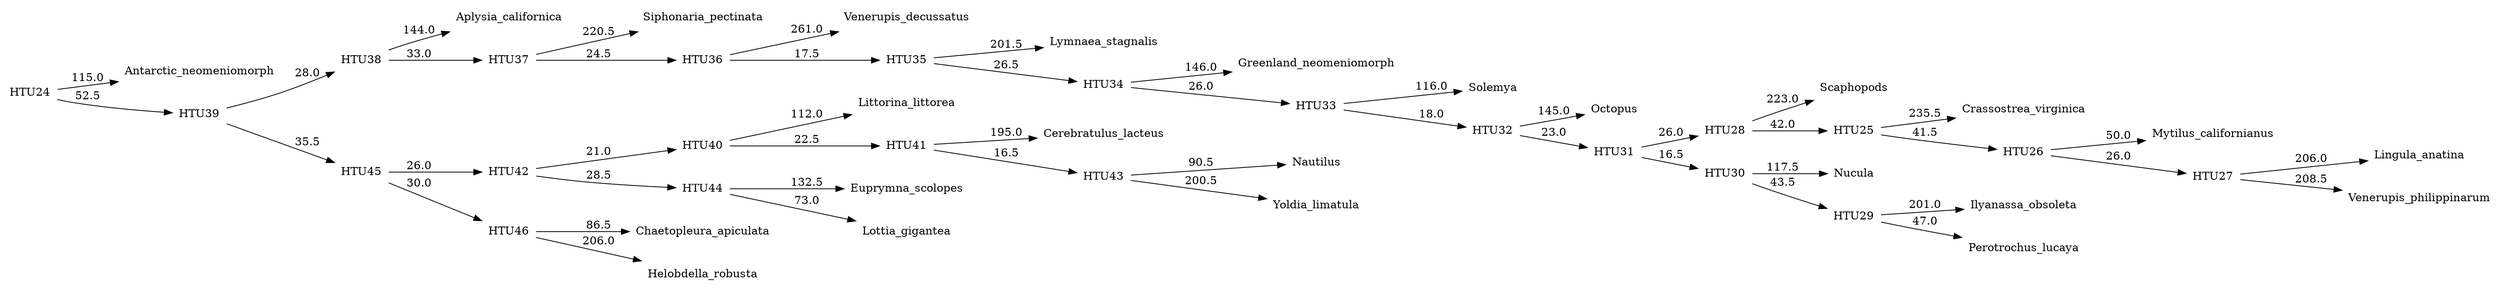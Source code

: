 digraph G {
	rankdir = LR;	node [ shape = none];

    0 [label=Antarctic_neomeniomorph];
    1 [label=Aplysia_californica];
    2 [label=Cerebratulus_lacteus];
    3 [label=Chaetopleura_apiculata];
    4 [label=Crassostrea_virginica];
    5 [label=Euprymna_scolopes];
    6 [label=Greenland_neomeniomorph];
    7 [label=Helobdella_robusta];
    8 [label=Ilyanassa_obsoleta];
    9 [label=Lingula_anatina];
    10 [label=Littorina_littorea];
    11 [label=Lottia_gigantea];
    12 [label=Lymnaea_stagnalis];
    13 [label=Mytilus_californianus];
    14 [label=Nautilus];
    15 [label=Nucula];
    16 [label=Octopus];
    17 [label=Perotrochus_lucaya];
    18 [label=Scaphopods];
    19 [label=Siphonaria_pectinata];
    20 [label=Solemya];
    21 [label=Venerupis_decussatus];
    22 [label=Venerupis_philippinarum];
    23 [label=Yoldia_limatula];
    24 [label=HTU24];
    25 [label=HTU25];
    26 [label=HTU26];
    27 [label=HTU27];
    28 [label=HTU28];
    29 [label=HTU29];
    30 [label=HTU30];
    31 [label=HTU31];
    32 [label=HTU32];
    33 [label=HTU33];
    34 [label=HTU34];
    35 [label=HTU35];
    36 [label=HTU36];
    37 [label=HTU37];
    38 [label=HTU38];
    39 [label=HTU39];
    40 [label=HTU40];
    41 [label=HTU41];
    42 [label=HTU42];
    43 [label=HTU43];
    44 [label=HTU44];
    45 [label=HTU45];
    46 [label=HTU46];
    24 -> 0 [label=115.0];
    24 -> 39 [label=52.5];
    25 -> 4 [label=235.5];
    25 -> 26 [label=41.5];
    26 -> 13 [label=50.0];
    26 -> 27 [label=26.0];
    27 -> 9 [label=206.0];
    27 -> 22 [label=208.5];
    28 -> 18 [label=223.0];
    28 -> 25 [label=42.0];
    29 -> 8 [label=201.0];
    29 -> 17 [label=47.0];
    30 -> 15 [label=117.5];
    30 -> 29 [label=43.5];
    31 -> 28 [label=26.0];
    31 -> 30 [label=16.5];
    32 -> 16 [label=145.0];
    32 -> 31 [label=23.0];
    33 -> 20 [label=116.0];
    33 -> 32 [label=18.0];
    34 -> 6 [label=146.0];
    34 -> 33 [label=26.0];
    35 -> 12 [label=201.5];
    35 -> 34 [label=26.5];
    36 -> 21 [label=261.0];
    36 -> 35 [label=17.5];
    37 -> 19 [label=220.5];
    37 -> 36 [label=24.5];
    38 -> 1 [label=144.0];
    38 -> 37 [label=33.0];
    39 -> 38 [label=28.0];
    39 -> 45 [label=35.5];
    40 -> 10 [label=112.0];
    40 -> 41 [label=22.5];
    41 -> 2 [label=195.0];
    41 -> 43 [label=16.5];
    42 -> 40 [label=21.0];
    42 -> 44 [label=28.5];
    43 -> 14 [label=90.5];
    43 -> 23 [label=200.5];
    44 -> 5 [label=132.5];
    44 -> 11 [label=73.0];
    45 -> 42 [label=26.0];
    45 -> 46 [label=30.0];
    46 -> 3 [label=86.5];
    46 -> 7 [label=206.0];
}
//1784.0
digraph G {
	rankdir = LR;	node [ shape = none];

    0 [label=Antarctic_neomeniomorph];
    1 [label=Aplysia_californica];
    2 [label=Cerebratulus_lacteus];
    3 [label=Chaetopleura_apiculata];
    4 [label=Crassostrea_virginica];
    5 [label=Euprymna_scolopes];
    6 [label=Greenland_neomeniomorph];
    7 [label=Helobdella_robusta];
    8 [label=Ilyanassa_obsoleta];
    9 [label=Lingula_anatina];
    10 [label=Littorina_littorea];
    11 [label=Lottia_gigantea];
    12 [label=Lymnaea_stagnalis];
    13 [label=Mytilus_californianus];
    14 [label=Nautilus];
    15 [label=Nucula];
    16 [label=Octopus];
    17 [label=Perotrochus_lucaya];
    18 [label=Scaphopods];
    19 [label=Siphonaria_pectinata];
    20 [label=Solemya];
    21 [label=Venerupis_decussatus];
    22 [label=Venerupis_philippinarum];
    23 [label=Yoldia_limatula];
    24 [label=HTU24];
    25 [label=HTU25];
    26 [label=HTU26];
    27 [label=HTU27];
    28 [label=HTU28];
    29 [label=HTU29];
    30 [label=HTU30];
    31 [label=HTU31];
    32 [label=HTU32];
    33 [label=HTU33];
    34 [label=HTU34];
    35 [label=HTU35];
    36 [label=HTU36];
    37 [label=HTU37];
    38 [label=HTU38];
    39 [label=HTU39];
    40 [label=HTU40];
    41 [label=HTU41];
    42 [label=HTU42];
    43 [label=HTU43];
    44 [label=HTU44];
    45 [label=HTU45];
    46 [label=HTU46];
    24 -> 0 [label=115.0];
    24 -> 40 [label=54.5];
    25 -> 4 [label=235.5];
    25 -> 26 [label=41.5];
    26 -> 13 [label=50.0];
    26 -> 27 [label=26.0];
    27 -> 9 [label=206.0];
    27 -> 22 [label=208.5];
    28 -> 18 [label=223.0];
    28 -> 25 [label=42.0];
    29 -> 8 [label=201.0];
    29 -> 17 [label=47.0];
    30 -> 15 [label=117.5];
    30 -> 29 [label=43.5];
    31 -> 28 [label=25.5];
    31 -> 30 [label=16.5];
    32 -> 16 [label=145.0];
    32 -> 31 [label=23.0];
    33 -> 20 [label=116.0];
    33 -> 32 [label=17.5];
    34 -> 6 [label=146.5];
    34 -> 33 [label=25.5];
    35 -> 3 [label=95.5];
    35 -> 34 [label=46.5];
    36 -> 12 [label=203.0];
    36 -> 35 [label=16.5];
    37 -> 21 [label=262.5];
    37 -> 36 [label=11.0];
    38 -> 19 [label=222.0];
    38 -> 37 [label=18.0];
    39 -> 1 [label=128.5];
    39 -> 38 [label=18.0];
    40 -> 39 [label=34.0];
    40 -> 46 [label=32.0];
    41 -> 10 [label=111.0];
    41 -> 42 [label=25.0];
    42 -> 2 [label=193.5];
    42 -> 44 [label=18.0];
    43 -> 41 [label=26.5];
    43 -> 45 [label=29.5];
    44 -> 14 [label=91.5];
    44 -> 23 [label=200.5];
    45 -> 5 [label=131.5];
    45 -> 11 [label=74.0];
    46 -> 7 [label=213.0];
    46 -> 43 [label=26.0];
}
//1783.0
digraph G {
	rankdir = LR;	node [ shape = none];

    0 [label=Antarctic_neomeniomorph];
    1 [label=Aplysia_californica];
    2 [label=Cerebratulus_lacteus];
    3 [label=Chaetopleura_apiculata];
    4 [label=Crassostrea_virginica];
    5 [label=Euprymna_scolopes];
    6 [label=Greenland_neomeniomorph];
    7 [label=Helobdella_robusta];
    8 [label=Ilyanassa_obsoleta];
    9 [label=Lingula_anatina];
    10 [label=Littorina_littorea];
    11 [label=Lottia_gigantea];
    12 [label=Lymnaea_stagnalis];
    13 [label=Mytilus_californianus];
    14 [label=Nautilus];
    15 [label=Nucula];
    16 [label=Octopus];
    17 [label=Perotrochus_lucaya];
    18 [label=Scaphopods];
    19 [label=Siphonaria_pectinata];
    20 [label=Solemya];
    21 [label=Venerupis_decussatus];
    22 [label=Venerupis_philippinarum];
    23 [label=Yoldia_limatula];
    24 [label=HTU24];
    25 [label=HTU25];
    26 [label=HTU26];
    27 [label=HTU27];
    28 [label=HTU28];
    29 [label=HTU29];
    30 [label=HTU30];
    31 [label=HTU31];
    32 [label=HTU32];
    33 [label=HTU33];
    34 [label=HTU34];
    35 [label=HTU35];
    36 [label=HTU36];
    37 [label=HTU37];
    38 [label=HTU38];
    39 [label=HTU39];
    40 [label=HTU40];
    41 [label=HTU41];
    42 [label=HTU42];
    43 [label=HTU43];
    44 [label=HTU44];
    45 [label=HTU45];
    46 [label=HTU46];
    24 -> 0 [label=118.0];
    24 -> 41 [label=55.5];
    25 -> 4 [label=234.5];
    25 -> 26 [label=41.5];
    26 -> 13 [label=56.0];
    26 -> 27 [label=26.0];
    27 -> 9 [label=205.0];
    27 -> 22 [label=207.5];
    28 -> 18 [label=219.0];
    28 -> 25 [label=44.0];
    29 -> 8 [label=201.0];
    29 -> 17 [label=49.5];
    30 -> 15 [label=117.5];
    30 -> 29 [label=43.0];
    31 -> 2 [label=184.5];
    31 -> 28 [label=24.0];
    32 -> 30 [label=20.5];
    32 -> 31 [label=28.0];
    33 -> 16 [label=141.5];
    33 -> 32 [label=25.0];
    34 -> 20 [label=119.5];
    34 -> 33 [label=20.0];
    35 -> 6 [label=150.0];
    35 -> 34 [label=25.0];
    36 -> 3 [label=96.5];
    36 -> 35 [label=44.0];
    37 -> 12 [label=203.0];
    37 -> 36 [label=17.5];
    38 -> 21 [label=262.5];
    38 -> 37 [label=12.5];
    39 -> 19 [label=222.0];
    39 -> 38 [label=19.5];
    40 -> 1 [label=130.0];
    40 -> 39 [label=19.5];
    41 -> 40 [label=33.0];
    41 -> 46 [label=32.5];
    42 -> 10 [label=94.5];
    42 -> 44 [label=16.5];
    43 -> 42 [label=38.5];
    43 -> 45 [label=30.0];
    44 -> 14 [label=85.5];
    44 -> 23 [label=202.0];
    45 -> 5 [label=133.5];
    45 -> 11 [label=72.0];
    46 -> 7 [label=213.5];
    46 -> 43 [label=24.5];
}
//1781.0
digraph G {
	rankdir = LR;	node [ shape = none];

    0 [label=Antarctic_neomeniomorph];
    1 [label=Aplysia_californica];
    2 [label=Cerebratulus_lacteus];
    3 [label=Chaetopleura_apiculata];
    4 [label=Crassostrea_virginica];
    5 [label=Euprymna_scolopes];
    6 [label=Greenland_neomeniomorph];
    7 [label=Helobdella_robusta];
    8 [label=Ilyanassa_obsoleta];
    9 [label=Lingula_anatina];
    10 [label=Littorina_littorea];
    11 [label=Lottia_gigantea];
    12 [label=Lymnaea_stagnalis];
    13 [label=Mytilus_californianus];
    14 [label=Nautilus];
    15 [label=Nucula];
    16 [label=Octopus];
    17 [label=Perotrochus_lucaya];
    18 [label=Scaphopods];
    19 [label=Siphonaria_pectinata];
    20 [label=Solemya];
    21 [label=Venerupis_decussatus];
    22 [label=Venerupis_philippinarum];
    23 [label=Yoldia_limatula];
    24 [label=HTU24];
    25 [label=HTU25];
    26 [label=HTU26];
    27 [label=HTU27];
    28 [label=HTU28];
    29 [label=HTU29];
    30 [label=HTU30];
    31 [label=HTU31];
    32 [label=HTU32];
    33 [label=HTU33];
    34 [label=HTU34];
    35 [label=HTU35];
    36 [label=HTU36];
    37 [label=HTU37];
    38 [label=HTU38];
    39 [label=HTU39];
    40 [label=HTU40];
    41 [label=HTU41];
    42 [label=HTU42];
    43 [label=HTU43];
    44 [label=HTU44];
    45 [label=HTU45];
    46 [label=HTU46];
    24 -> 0 [label=119.0];
    24 -> 42 [label=56.5];
    25 -> 4 [label=234.5];
    25 -> 26 [label=41.5];
    26 -> 13 [label=56.0];
    26 -> 27 [label=26.0];
    27 -> 9 [label=205.0];
    27 -> 22 [label=207.5];
    28 -> 18 [label=218.5];
    28 -> 25 [label=44.5];
    29 -> 8 [label=201.0];
    29 -> 17 [label=50.5];
    30 -> 15 [label=116.5];
    30 -> 29 [label=44.0];
    31 -> 2 [label=183.5];
    31 -> 28 [label=24.5];
    32 -> 30 [label=22.0];
    32 -> 31 [label=26.5];
    33 -> 16 [label=136.5];
    33 -> 32 [label=27.0];
    34 -> 20 [label=120.5];
    34 -> 33 [label=19.0];
    35 -> 6 [label=152.0];
    35 -> 34 [label=23.5];
    36 -> 5 [label=133.0];
    36 -> 35 [label=35.5];
    37 -> 3 [label=96.0];
    37 -> 36 [label=31.0];
    38 -> 12 [label=202.5];
    38 -> 37 [label=17.5];
    39 -> 21 [label=262.0];
    39 -> 38 [label=12.0];
    40 -> 19 [label=221.5];
    40 -> 39 [label=19.0];
    41 -> 1 [label=127.5];
    41 -> 40 [label=17.5];
    42 -> 41 [label=43.0];
    42 -> 46 [label=45.5];
    43 -> 10 [label=95.5];
    43 -> 45 [label=17.0];
    44 -> 11 [label=64.0];
    44 -> 43 [label=39.5];
    45 -> 14 [label=84.0];
    45 -> 23 [label=202.0];
    46 -> 7 [label=213.5];
    46 -> 44 [label=39.5];
}
//1768.0
digraph G {
	rankdir = LR;	node [ shape = none];

    0 [label=Antarctic_neomeniomorph];
    1 [label=Aplysia_californica];
    2 [label=Cerebratulus_lacteus];
    3 [label=Chaetopleura_apiculata];
    4 [label=Crassostrea_virginica];
    5 [label=Euprymna_scolopes];
    6 [label=Greenland_neomeniomorph];
    7 [label=Helobdella_robusta];
    8 [label=Ilyanassa_obsoleta];
    9 [label=Lingula_anatina];
    10 [label=Littorina_littorea];
    11 [label=Lottia_gigantea];
    12 [label=Lymnaea_stagnalis];
    13 [label=Mytilus_californianus];
    14 [label=Nautilus];
    15 [label=Nucula];
    16 [label=Octopus];
    17 [label=Perotrochus_lucaya];
    18 [label=Scaphopods];
    19 [label=Siphonaria_pectinata];
    20 [label=Solemya];
    21 [label=Venerupis_decussatus];
    22 [label=Venerupis_philippinarum];
    23 [label=Yoldia_limatula];
    24 [label=HTU24];
    25 [label=HTU25];
    26 [label=HTU26];
    27 [label=HTU27];
    28 [label=HTU28];
    29 [label=HTU29];
    30 [label=HTU30];
    31 [label=HTU31];
    32 [label=HTU32];
    33 [label=HTU33];
    34 [label=HTU34];
    35 [label=HTU35];
    36 [label=HTU36];
    37 [label=HTU37];
    38 [label=HTU38];
    39 [label=HTU39];
    40 [label=HTU40];
    41 [label=HTU41];
    42 [label=HTU42];
    43 [label=HTU43];
    44 [label=HTU44];
    45 [label=HTU45];
    46 [label=HTU46];
    24 -> 0 [label=115.5];
    24 -> 43 [label=39.5];
    25 -> 4 [label=235.5];
    25 -> 26 [label=42.0];
    26 -> 13 [label=52.0];
    26 -> 27 [label=26.5];
    27 -> 9 [label=206.0];
    27 -> 22 [label=208.5];
    28 -> 25 [label=44.0];
    28 -> 29 [label=36.0];
    29 -> 14 [label=93.0];
    29 -> 18 [label=207.5];
    30 -> 8 [label=201.0];
    30 -> 17 [label=48.5];
    31 -> 15 [label=117.0];
    31 -> 30 [label=43.0];
    32 -> 2 [label=193.0];
    32 -> 28 [label=24.0];
    33 -> 31 [label=19.5];
    33 -> 32 [label=22.0];
    34 -> 16 [label=144.0];
    34 -> 33 [label=22.0];
    35 -> 20 [label=120.0];
    35 -> 34 [label=19.5];
    36 -> 6 [label=151.0];
    36 -> 35 [label=24.0];
    37 -> 3 [label=86.5];
    37 -> 36 [label=48.5];
    38 -> 12 [label=201.0];
    38 -> 37 [label=23.5];
    39 -> 21 [label=259.5];
    39 -> 38 [label=5.5];
    40 -> 19 [label=225.0];
    40 -> 39 [label=7.0];
    41 -> 10 [label=62.0];
    41 -> 40 [label=32.5];
    42 -> 1 [label=88.5];
    42 -> 41 [label=14.5];
    43 -> 42 [label=104.5];
    43 -> 46 [label=32.0];
    44 -> 23 [label=206.5];
    44 -> 45 [label=34.5];
    45 -> 5 [label=128.0];
    45 -> 11 [label=80.5];
    46 -> 7 [label=211.5];
    46 -> 44 [label=26.0];
}
//1745.0
digraph G {
	rankdir = LR;	node [ shape = none];

    0 [label=Antarctic_neomeniomorph];
    1 [label=Aplysia_californica];
    2 [label=Cerebratulus_lacteus];
    3 [label=Chaetopleura_apiculata];
    4 [label=Crassostrea_virginica];
    5 [label=Euprymna_scolopes];
    6 [label=Greenland_neomeniomorph];
    7 [label=Helobdella_robusta];
    8 [label=Ilyanassa_obsoleta];
    9 [label=Lingula_anatina];
    10 [label=Littorina_littorea];
    11 [label=Lottia_gigantea];
    12 [label=Lymnaea_stagnalis];
    13 [label=Mytilus_californianus];
    14 [label=Nautilus];
    15 [label=Nucula];
    16 [label=Octopus];
    17 [label=Perotrochus_lucaya];
    18 [label=Scaphopods];
    19 [label=Siphonaria_pectinata];
    20 [label=Solemya];
    21 [label=Venerupis_decussatus];
    22 [label=Venerupis_philippinarum];
    23 [label=Yoldia_limatula];
    24 [label=HTU24];
    25 [label=HTU25];
    26 [label=HTU26];
    27 [label=HTU27];
    28 [label=HTU28];
    29 [label=HTU29];
    30 [label=HTU30];
    31 [label=HTU31];
    32 [label=HTU32];
    33 [label=HTU33];
    34 [label=HTU34];
    35 [label=HTU35];
    36 [label=HTU36];
    37 [label=HTU37];
    38 [label=HTU38];
    39 [label=HTU39];
    40 [label=HTU40];
    41 [label=HTU41];
    42 [label=HTU42];
    43 [label=HTU43];
    44 [label=HTU44];
    45 [label=HTU45];
    46 [label=HTU46];
    47 [label=HTU47];
    48 [label=HTU48];
    49 [label=HTU49];
    50 [label=HTU50];
    51 [label=HTU51];
    52 [label=HTU52];
    24 -> 0 [label=102.0];
    24 -> 42 [label=31.0];
    25 -> 4 [label=235.5];
    25 -> 26 [label=42.0];
    26 -> 13 [label=49.5];
    26 -> 27 [label=26.5];
    27 -> 9 [label=206.0];
    27 -> 22 [label=208.5];
    28 -> 25 [label=44.0];
    28 -> 29 [label=28.5];
    29 -> 18 [label=215.5];
    29 -> 52 [label=6.0];
    30 -> 8 [label=200.5];
    30 -> 17 [label=46.0];
    31 -> 15 [label=118.0];
    31 -> 30 [label=43.5];
    32 -> 28 [label=19.5];
    32 -> 31 [label=16.5];
    33 -> 16 [label=144.5];
    33 -> 32 [label=22.0];
    34 -> 20 [label=115.5];
    34 -> 33 [label=19.0];
    35 -> 6 [label=150.5];
    35 -> 34 [label=23.0];
    36 -> 35 [label=52.5];
    36 -> 50 [label=3.0];
    37 -> 12 [label=200.0];
    37 -> 36 [label=22.0];
    38 -> 21 [label=259.5];
    38 -> 37 [label=5.5];
    39 -> 19 [label=219.0];
    39 -> 38 [label=12.5];
    40 -> 39 [label=31.5];
    40 -> 51 [label=3.5];
    41 -> 1 [label=82.5];
    41 -> 40 [label=15.0];
    42 -> 41 [label=128.5];
    42 -> 48 [label=37.0];
    43 -> 44 [label=52.0];
    43 -> 51 [label=1.5];
    44 -> 2 [label=106.0];
    44 -> 46 [label=22.0];
    45 -> 43 [label=22.0];
    45 -> 47 [label=30.5];
    46 -> 23 [label=198.0];
    46 -> 52 [label=1.5];
    47 -> 5 [label=109.0];
    47 -> 11 [label=100.0];
    48 -> 45 [label=31.0];
    48 -> 49 [label=30.0];
    49 -> 7 [label=202.0];
    49 -> 50 [label=1.5];
    50 -> 3 [label=85.5];
    51 -> 10 [label=61.5];
    52 -> 14 [label=89.5];
}
//1685.0
